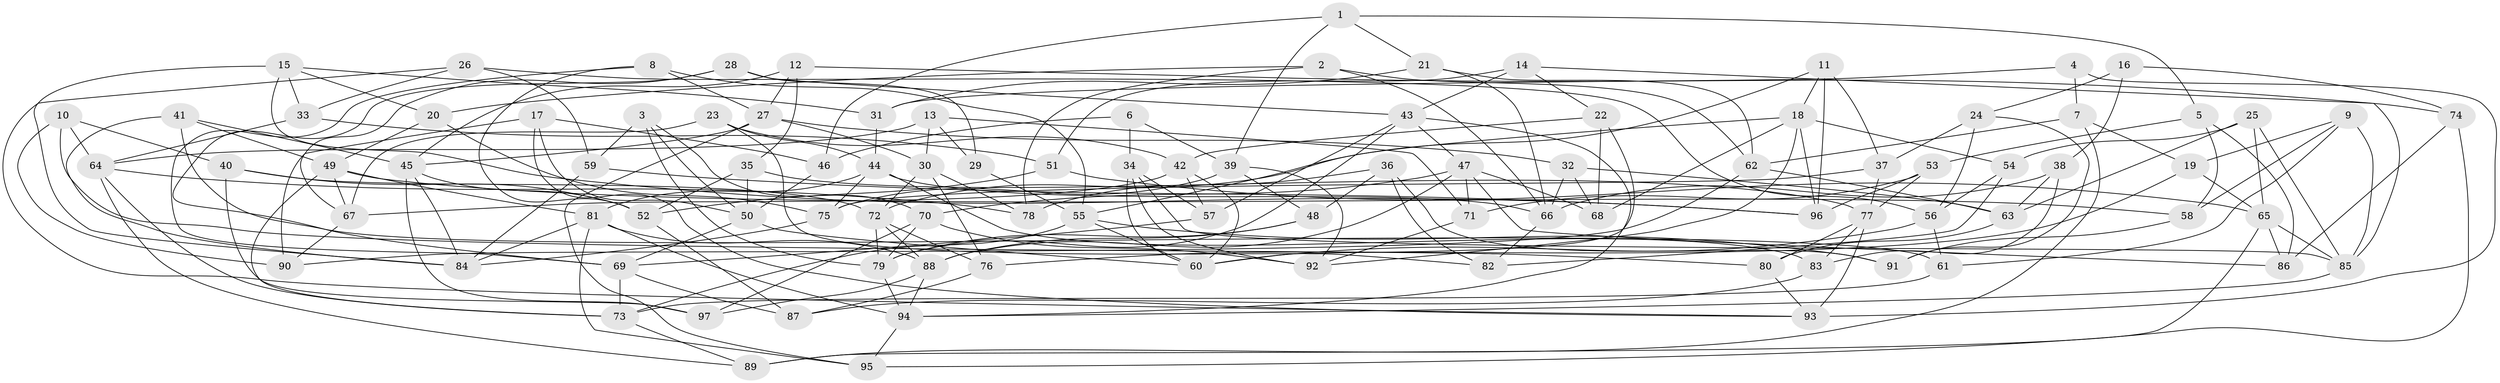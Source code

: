 // original degree distribution, {4: 1.0}
// Generated by graph-tools (version 1.1) at 2025/38/03/04/25 23:38:18]
// undirected, 97 vertices, 223 edges
graph export_dot {
  node [color=gray90,style=filled];
  1;
  2;
  3;
  4;
  5;
  6;
  7;
  8;
  9;
  10;
  11;
  12;
  13;
  14;
  15;
  16;
  17;
  18;
  19;
  20;
  21;
  22;
  23;
  24;
  25;
  26;
  27;
  28;
  29;
  30;
  31;
  32;
  33;
  34;
  35;
  36;
  37;
  38;
  39;
  40;
  41;
  42;
  43;
  44;
  45;
  46;
  47;
  48;
  49;
  50;
  51;
  52;
  53;
  54;
  55;
  56;
  57;
  58;
  59;
  60;
  61;
  62;
  63;
  64;
  65;
  66;
  67;
  68;
  69;
  70;
  71;
  72;
  73;
  74;
  75;
  76;
  77;
  78;
  79;
  80;
  81;
  82;
  83;
  84;
  85;
  86;
  87;
  88;
  89;
  90;
  91;
  92;
  93;
  94;
  95;
  96;
  97;
  1 -- 5 [weight=1.0];
  1 -- 21 [weight=1.0];
  1 -- 39 [weight=1.0];
  1 -- 46 [weight=1.0];
  2 -- 20 [weight=1.0];
  2 -- 62 [weight=1.0];
  2 -- 66 [weight=1.0];
  2 -- 78 [weight=1.0];
  3 -- 50 [weight=1.0];
  3 -- 59 [weight=1.0];
  3 -- 70 [weight=1.0];
  3 -- 79 [weight=1.0];
  4 -- 7 [weight=1.0];
  4 -- 31 [weight=1.0];
  4 -- 93 [weight=2.0];
  5 -- 53 [weight=1.0];
  5 -- 58 [weight=1.0];
  5 -- 86 [weight=1.0];
  6 -- 34 [weight=2.0];
  6 -- 39 [weight=1.0];
  6 -- 46 [weight=1.0];
  7 -- 19 [weight=1.0];
  7 -- 62 [weight=1.0];
  7 -- 89 [weight=1.0];
  8 -- 27 [weight=1.0];
  8 -- 52 [weight=1.0];
  8 -- 55 [weight=1.0];
  8 -- 69 [weight=1.0];
  9 -- 19 [weight=1.0];
  9 -- 58 [weight=1.0];
  9 -- 61 [weight=1.0];
  9 -- 85 [weight=1.0];
  10 -- 40 [weight=1.0];
  10 -- 64 [weight=1.0];
  10 -- 80 [weight=1.0];
  10 -- 90 [weight=1.0];
  11 -- 18 [weight=1.0];
  11 -- 37 [weight=1.0];
  11 -- 55 [weight=1.0];
  11 -- 96 [weight=1.0];
  12 -- 27 [weight=1.0];
  12 -- 35 [weight=1.0];
  12 -- 45 [weight=1.0];
  12 -- 74 [weight=1.0];
  13 -- 29 [weight=2.0];
  13 -- 30 [weight=2.0];
  13 -- 64 [weight=1.0];
  13 -- 71 [weight=1.0];
  14 -- 22 [weight=1.0];
  14 -- 43 [weight=1.0];
  14 -- 51 [weight=1.0];
  14 -- 85 [weight=1.0];
  15 -- 20 [weight=1.0];
  15 -- 31 [weight=1.0];
  15 -- 33 [weight=1.0];
  15 -- 84 [weight=1.0];
  15 -- 96 [weight=2.0];
  16 -- 24 [weight=2.0];
  16 -- 38 [weight=1.0];
  16 -- 74 [weight=1.0];
  17 -- 46 [weight=1.0];
  17 -- 50 [weight=1.0];
  17 -- 90 [weight=1.0];
  17 -- 93 [weight=1.0];
  18 -- 54 [weight=1.0];
  18 -- 68 [weight=1.0];
  18 -- 72 [weight=1.0];
  18 -- 92 [weight=1.0];
  18 -- 96 [weight=1.0];
  19 -- 65 [weight=1.0];
  19 -- 76 [weight=1.0];
  20 -- 49 [weight=1.0];
  20 -- 75 [weight=1.0];
  21 -- 31 [weight=1.0];
  21 -- 62 [weight=1.0];
  21 -- 66 [weight=1.0];
  22 -- 42 [weight=1.0];
  22 -- 60 [weight=1.0];
  22 -- 68 [weight=1.0];
  23 -- 42 [weight=2.0];
  23 -- 44 [weight=1.0];
  23 -- 67 [weight=2.0];
  23 -- 82 [weight=1.0];
  24 -- 37 [weight=1.0];
  24 -- 56 [weight=2.0];
  24 -- 91 [weight=1.0];
  25 -- 54 [weight=1.0];
  25 -- 63 [weight=1.0];
  25 -- 65 [weight=1.0];
  25 -- 85 [weight=1.0];
  26 -- 33 [weight=1.0];
  26 -- 56 [weight=1.0];
  26 -- 59 [weight=1.0];
  26 -- 93 [weight=1.0];
  27 -- 30 [weight=1.0];
  27 -- 32 [weight=1.0];
  27 -- 45 [weight=1.0];
  27 -- 95 [weight=1.0];
  28 -- 29 [weight=1.0];
  28 -- 43 [weight=1.0];
  28 -- 67 [weight=1.0];
  28 -- 69 [weight=1.0];
  29 -- 55 [weight=1.0];
  30 -- 72 [weight=1.0];
  30 -- 76 [weight=1.0];
  30 -- 78 [weight=1.0];
  31 -- 44 [weight=1.0];
  32 -- 63 [weight=1.0];
  32 -- 66 [weight=1.0];
  32 -- 68 [weight=1.0];
  33 -- 51 [weight=1.0];
  33 -- 64 [weight=1.0];
  34 -- 57 [weight=1.0];
  34 -- 60 [weight=1.0];
  34 -- 85 [weight=1.0];
  34 -- 92 [weight=1.0];
  35 -- 50 [weight=1.0];
  35 -- 52 [weight=1.0];
  35 -- 77 [weight=1.0];
  36 -- 48 [weight=1.0];
  36 -- 78 [weight=1.0];
  36 -- 82 [weight=1.0];
  36 -- 91 [weight=1.0];
  37 -- 75 [weight=1.0];
  37 -- 77 [weight=1.0];
  38 -- 63 [weight=1.0];
  38 -- 66 [weight=1.0];
  38 -- 83 [weight=1.0];
  39 -- 48 [weight=1.0];
  39 -- 75 [weight=2.0];
  39 -- 92 [weight=1.0];
  40 -- 52 [weight=1.0];
  40 -- 72 [weight=1.0];
  40 -- 97 [weight=1.0];
  41 -- 45 [weight=1.0];
  41 -- 49 [weight=1.0];
  41 -- 61 [weight=1.0];
  41 -- 84 [weight=1.0];
  42 -- 57 [weight=1.0];
  42 -- 60 [weight=1.0];
  42 -- 67 [weight=1.0];
  43 -- 47 [weight=1.0];
  43 -- 57 [weight=1.0];
  43 -- 79 [weight=1.0];
  43 -- 94 [weight=1.0];
  44 -- 66 [weight=1.0];
  44 -- 75 [weight=1.0];
  44 -- 81 [weight=1.0];
  44 -- 83 [weight=1.0];
  45 -- 52 [weight=1.0];
  45 -- 84 [weight=1.0];
  45 -- 97 [weight=1.0];
  46 -- 50 [weight=1.0];
  47 -- 68 [weight=1.0];
  47 -- 70 [weight=1.0];
  47 -- 71 [weight=1.0];
  47 -- 86 [weight=1.0];
  47 -- 88 [weight=1.0];
  48 -- 79 [weight=1.0];
  48 -- 88 [weight=1.0];
  49 -- 58 [weight=1.0];
  49 -- 67 [weight=1.0];
  49 -- 73 [weight=1.0];
  49 -- 81 [weight=1.0];
  50 -- 60 [weight=1.0];
  50 -- 69 [weight=1.0];
  51 -- 52 [weight=1.0];
  51 -- 65 [weight=1.0];
  52 -- 87 [weight=1.0];
  53 -- 71 [weight=1.0];
  53 -- 77 [weight=1.0];
  53 -- 96 [weight=1.0];
  54 -- 56 [weight=1.0];
  54 -- 82 [weight=1.0];
  55 -- 60 [weight=1.0];
  55 -- 73 [weight=1.0];
  55 -- 91 [weight=1.0];
  56 -- 60 [weight=1.0];
  56 -- 61 [weight=1.0];
  57 -- 69 [weight=1.0];
  58 -- 91 [weight=1.0];
  59 -- 84 [weight=1.0];
  59 -- 96 [weight=1.0];
  61 -- 73 [weight=1.0];
  62 -- 63 [weight=2.0];
  62 -- 90 [weight=1.0];
  63 -- 80 [weight=1.0];
  64 -- 73 [weight=1.0];
  64 -- 78 [weight=1.0];
  64 -- 89 [weight=1.0];
  65 -- 85 [weight=1.0];
  65 -- 86 [weight=1.0];
  65 -- 89 [weight=1.0];
  66 -- 82 [weight=1.0];
  67 -- 90 [weight=1.0];
  69 -- 73 [weight=1.0];
  69 -- 87 [weight=1.0];
  70 -- 79 [weight=1.0];
  70 -- 92 [weight=2.0];
  70 -- 97 [weight=1.0];
  71 -- 92 [weight=1.0];
  72 -- 76 [weight=1.0];
  72 -- 79 [weight=1.0];
  72 -- 88 [weight=1.0];
  73 -- 89 [weight=1.0];
  74 -- 86 [weight=1.0];
  74 -- 95 [weight=1.0];
  75 -- 84 [weight=1.0];
  76 -- 87 [weight=1.0];
  77 -- 80 [weight=1.0];
  77 -- 83 [weight=1.0];
  77 -- 93 [weight=1.0];
  79 -- 94 [weight=1.0];
  80 -- 93 [weight=1.0];
  81 -- 84 [weight=1.0];
  81 -- 88 [weight=1.0];
  81 -- 94 [weight=1.0];
  81 -- 95 [weight=1.0];
  83 -- 87 [weight=1.0];
  85 -- 94 [weight=1.0];
  88 -- 94 [weight=1.0];
  88 -- 97 [weight=1.0];
  94 -- 95 [weight=1.0];
}
